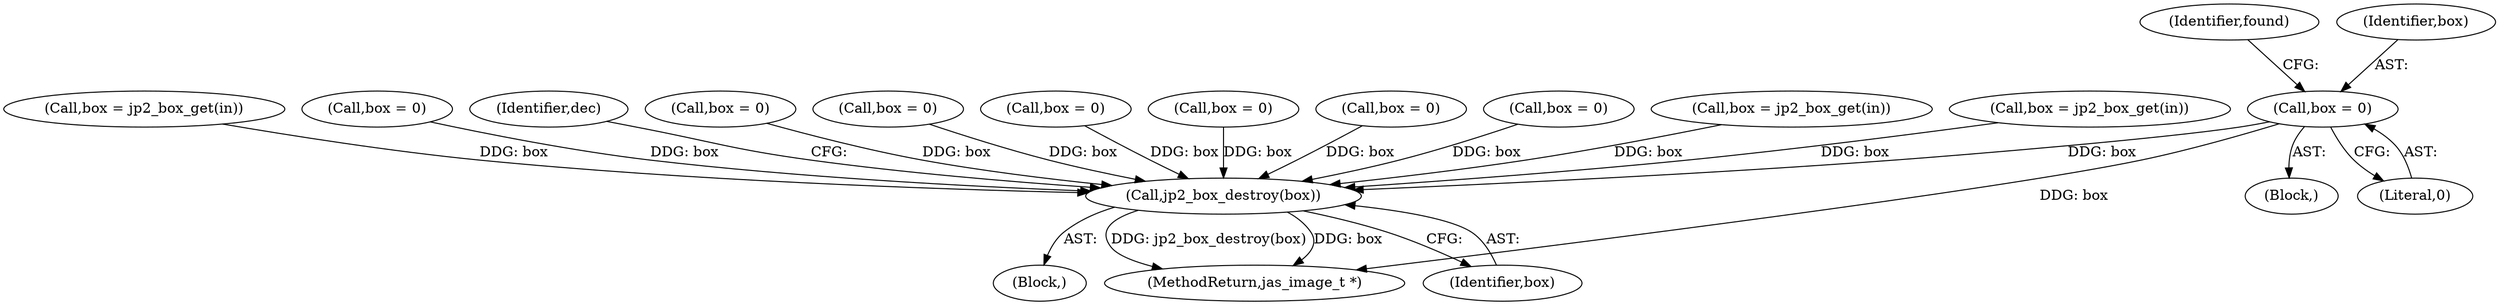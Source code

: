 digraph "0_jasper_d42b2388f7f8e0332c846675133acea151fc557a_33@pointer" {
"1000357" [label="(Call,box = 0)"];
"1001256" [label="(Call,jp2_box_destroy(box))"];
"1001255" [label="(Block,)"];
"1000354" [label="(Block,)"];
"1000268" [label="(Call,box = 0)"];
"1000357" [label="(Call,box = 0)"];
"1001265" [label="(MethodReturn,jas_image_t *)"];
"1000150" [label="(Call,box = 0)"];
"1000359" [label="(Literal,0)"];
"1000348" [label="(Call,box = 0)"];
"1000284" [label="(Call,box = 0)"];
"1000300" [label="(Call,box = 0)"];
"1001257" [label="(Identifier,box)"];
"1001256" [label="(Call,jp2_box_destroy(box))"];
"1000332" [label="(Call,box = 0)"];
"1000204" [label="(Call,box = jp2_box_get(in))"];
"1000229" [label="(Call,box = jp2_box_get(in))"];
"1000165" [label="(Call,box = jp2_box_get(in))"];
"1000361" [label="(Identifier,found)"];
"1000316" [label="(Call,box = 0)"];
"1001259" [label="(Identifier,dec)"];
"1000358" [label="(Identifier,box)"];
"1000357" -> "1000354"  [label="AST: "];
"1000357" -> "1000359"  [label="CFG: "];
"1000358" -> "1000357"  [label="AST: "];
"1000359" -> "1000357"  [label="AST: "];
"1000361" -> "1000357"  [label="CFG: "];
"1000357" -> "1001265"  [label="DDG: box"];
"1000357" -> "1001256"  [label="DDG: box"];
"1001256" -> "1001255"  [label="AST: "];
"1001256" -> "1001257"  [label="CFG: "];
"1001257" -> "1001256"  [label="AST: "];
"1001259" -> "1001256"  [label="CFG: "];
"1001256" -> "1001265"  [label="DDG: box"];
"1001256" -> "1001265"  [label="DDG: jp2_box_destroy(box)"];
"1000348" -> "1001256"  [label="DDG: box"];
"1000332" -> "1001256"  [label="DDG: box"];
"1000284" -> "1001256"  [label="DDG: box"];
"1000150" -> "1001256"  [label="DDG: box"];
"1000300" -> "1001256"  [label="DDG: box"];
"1000229" -> "1001256"  [label="DDG: box"];
"1000204" -> "1001256"  [label="DDG: box"];
"1000316" -> "1001256"  [label="DDG: box"];
"1000268" -> "1001256"  [label="DDG: box"];
"1000165" -> "1001256"  [label="DDG: box"];
}
